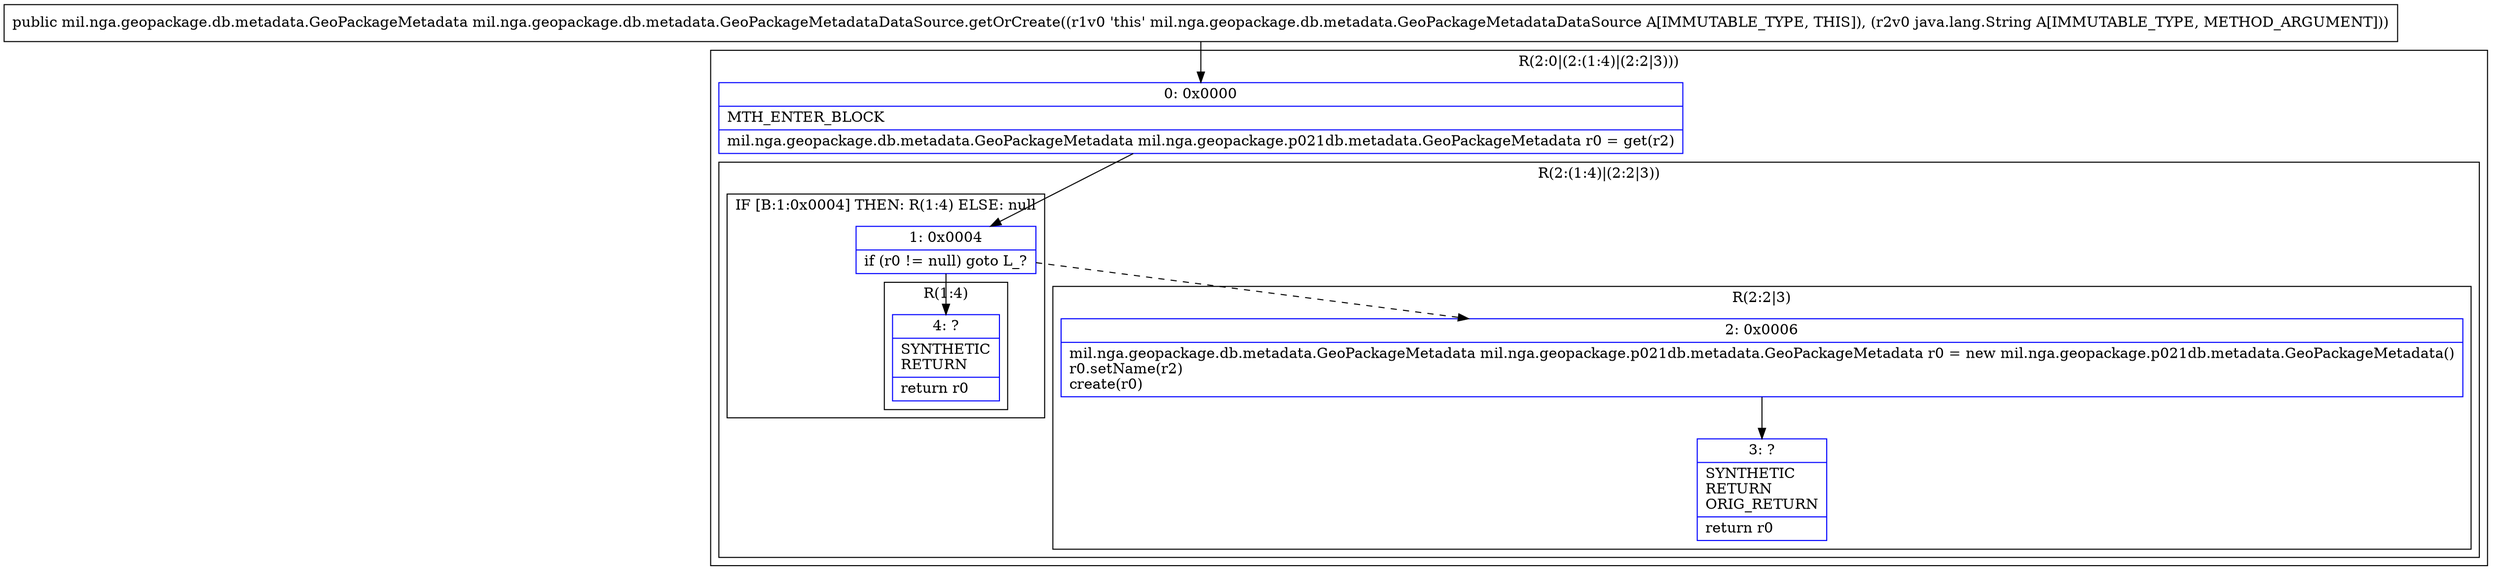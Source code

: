digraph "CFG formil.nga.geopackage.db.metadata.GeoPackageMetadataDataSource.getOrCreate(Ljava\/lang\/String;)Lmil\/nga\/geopackage\/db\/metadata\/GeoPackageMetadata;" {
subgraph cluster_Region_503480383 {
label = "R(2:0|(2:(1:4)|(2:2|3)))";
node [shape=record,color=blue];
Node_0 [shape=record,label="{0\:\ 0x0000|MTH_ENTER_BLOCK\l|mil.nga.geopackage.db.metadata.GeoPackageMetadata mil.nga.geopackage.p021db.metadata.GeoPackageMetadata r0 = get(r2)\l}"];
subgraph cluster_Region_842542657 {
label = "R(2:(1:4)|(2:2|3))";
node [shape=record,color=blue];
subgraph cluster_IfRegion_731079786 {
label = "IF [B:1:0x0004] THEN: R(1:4) ELSE: null";
node [shape=record,color=blue];
Node_1 [shape=record,label="{1\:\ 0x0004|if (r0 != null) goto L_?\l}"];
subgraph cluster_Region_1075132073 {
label = "R(1:4)";
node [shape=record,color=blue];
Node_4 [shape=record,label="{4\:\ ?|SYNTHETIC\lRETURN\l|return r0\l}"];
}
}
subgraph cluster_Region_1264978185 {
label = "R(2:2|3)";
node [shape=record,color=blue];
Node_2 [shape=record,label="{2\:\ 0x0006|mil.nga.geopackage.db.metadata.GeoPackageMetadata mil.nga.geopackage.p021db.metadata.GeoPackageMetadata r0 = new mil.nga.geopackage.p021db.metadata.GeoPackageMetadata()\lr0.setName(r2)\lcreate(r0)\l}"];
Node_3 [shape=record,label="{3\:\ ?|SYNTHETIC\lRETURN\lORIG_RETURN\l|return r0\l}"];
}
}
}
MethodNode[shape=record,label="{public mil.nga.geopackage.db.metadata.GeoPackageMetadata mil.nga.geopackage.db.metadata.GeoPackageMetadataDataSource.getOrCreate((r1v0 'this' mil.nga.geopackage.db.metadata.GeoPackageMetadataDataSource A[IMMUTABLE_TYPE, THIS]), (r2v0 java.lang.String A[IMMUTABLE_TYPE, METHOD_ARGUMENT])) }"];
MethodNode -> Node_0;
Node_0 -> Node_1;
Node_1 -> Node_2[style=dashed];
Node_1 -> Node_4;
Node_2 -> Node_3;
}

